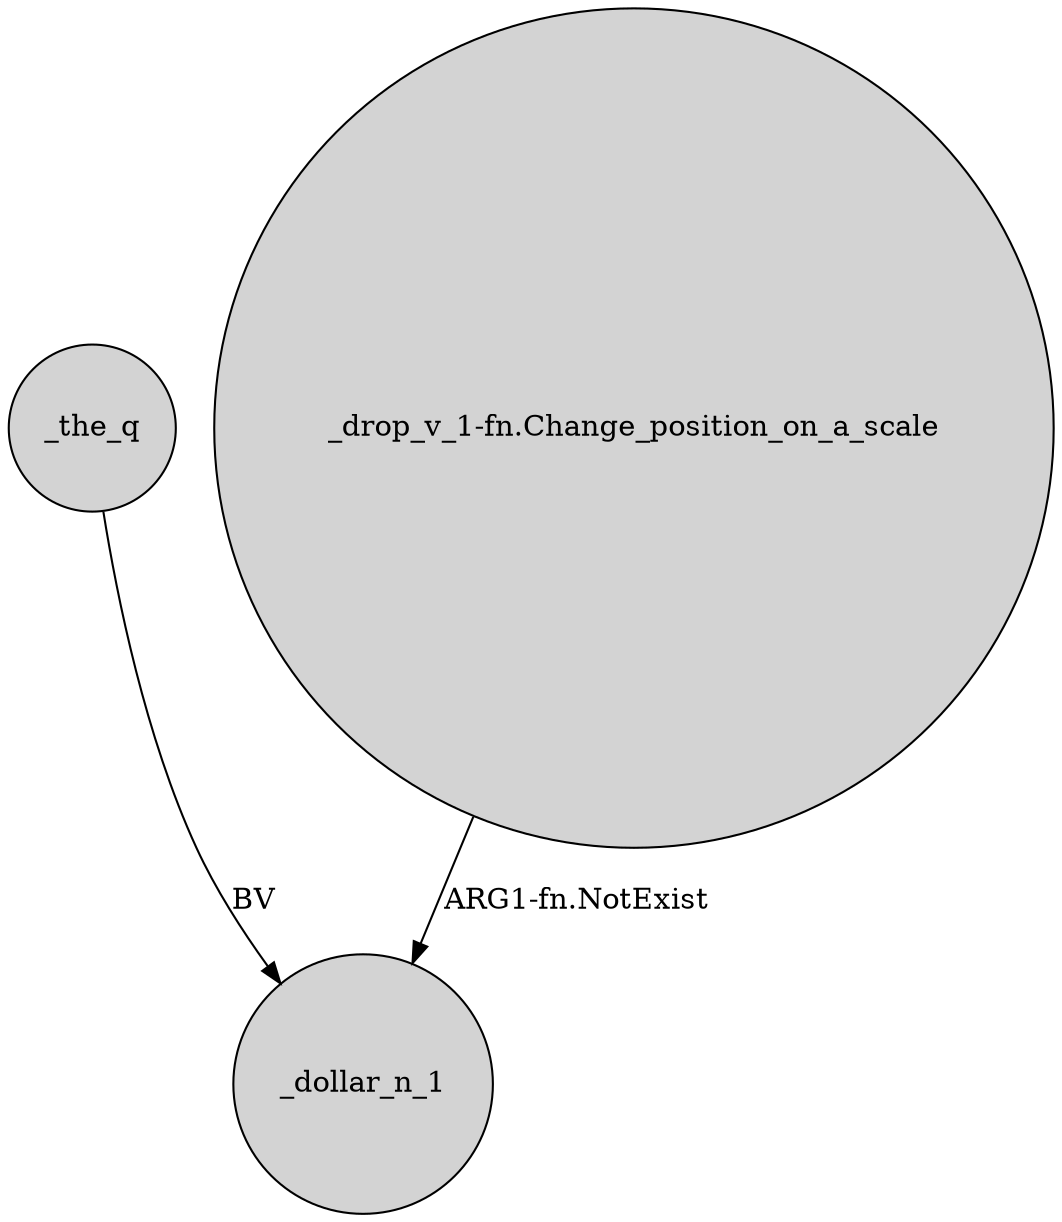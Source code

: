 digraph {
	node [shape=circle style=filled]
	_the_q -> _dollar_n_1 [label=BV]
	"_drop_v_1-fn.Change_position_on_a_scale" -> _dollar_n_1 [label="ARG1-fn.NotExist"]
}
